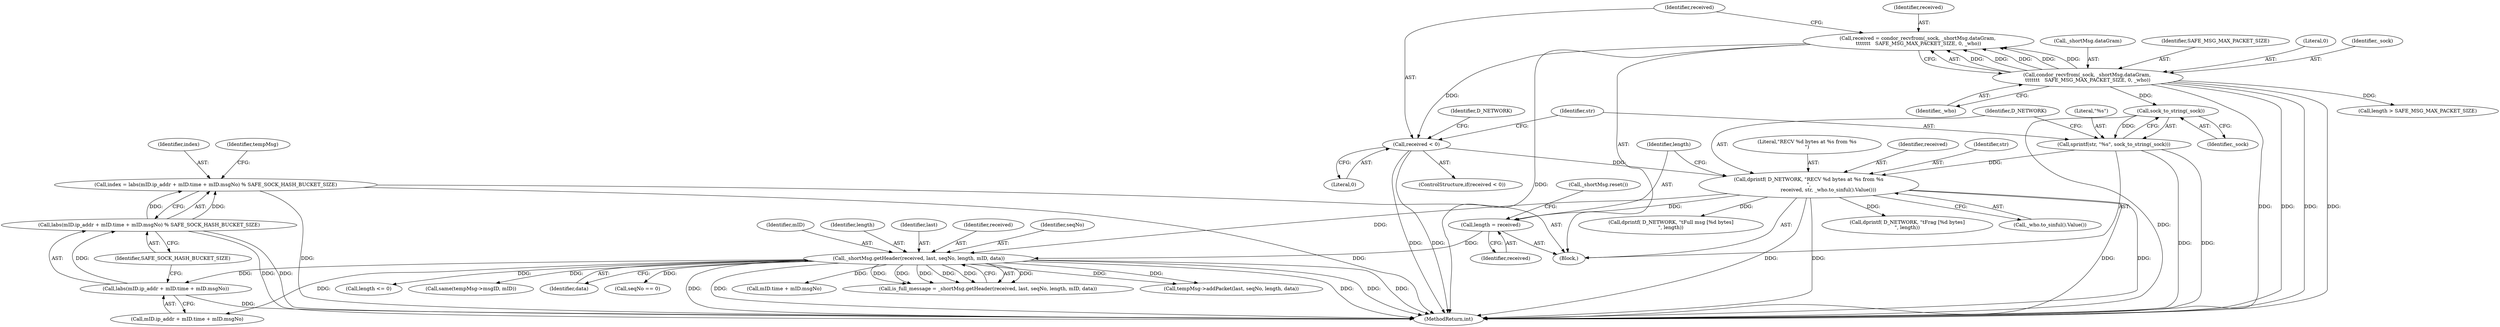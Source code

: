 digraph "0_htcondor_5e5571d1a431eb3c61977b6dd6ec90186ef79867_2@integer" {
"1000273" [label="(Call,index = labs(mID.ip_addr + mID.time + mID.msgNo) % SAFE_SOCK_HASH_BUCKET_SIZE)"];
"1000275" [label="(Call,labs(mID.ip_addr + mID.time + mID.msgNo) % SAFE_SOCK_HASH_BUCKET_SIZE)"];
"1000276" [label="(Call,labs(mID.ip_addr + mID.time + mID.msgNo))"];
"1000202" [label="(Call,_shortMsg.getHeader(received, last, seqNo, length, mID, data))"];
"1000189" [label="(Call,dprintf( D_NETWORK, \"RECV %d bytes at %s from %s\n\",\n                         received, str, _who.to_sinful().Value()))"];
"1000173" [label="(Call,received < 0)"];
"1000162" [label="(Call,received = condor_recvfrom(_sock, _shortMsg.dataGram, \n\t\t\t\t\t\t\t   SAFE_MSG_MAX_PACKET_SIZE, 0, _who))"];
"1000164" [label="(Call,condor_recvfrom(_sock, _shortMsg.dataGram, \n\t\t\t\t\t\t\t   SAFE_MSG_MAX_PACKET_SIZE, 0, _who))"];
"1000184" [label="(Call,sprintf(str, \"%s\", sock_to_string(_sock)))"];
"1000187" [label="(Call,sock_to_string(_sock))"];
"1000195" [label="(Call,length = received)"];
"1000409" [label="(Call,tempMsg->addPacket(last, seqNo, length, data))"];
"1000276" [label="(Call,labs(mID.ip_addr + mID.time + mID.msgNo))"];
"1000162" [label="(Call,received = condor_recvfrom(_sock, _shortMsg.dataGram, \n\t\t\t\t\t\t\t   SAFE_MSG_MAX_PACKET_SIZE, 0, _who))"];
"1000273" [label="(Call,index = labs(mID.ip_addr + mID.time + mID.msgNo) % SAFE_SOCK_HASH_BUCKET_SIZE)"];
"1000214" [label="(Call,length > SAFE_MSG_MAX_PACKET_SIZE)"];
"1000277" [label="(Call,mID.ip_addr + mID.time + mID.msgNo)"];
"1000263" [label="(Call,dprintf( D_NETWORK, \"\tFrag [%d bytes]\n\", length))"];
"1000198" [label="(Call,_shortMsg.reset())"];
"1000172" [label="(ControlStructure,if(received < 0))"];
"1000166" [label="(Call,_shortMsg.dataGram)"];
"1000185" [label="(Identifier,str)"];
"1000186" [label="(Literal,\"%s\")"];
"1000163" [label="(Identifier,received)"];
"1000274" [label="(Identifier,index)"];
"1000169" [label="(Identifier,SAFE_MSG_MAX_PACKET_SIZE)"];
"1000206" [label="(Identifier,length)"];
"1000204" [label="(Identifier,last)"];
"1000197" [label="(Identifier,received)"];
"1000109" [label="(Block,)"];
"1000194" [label="(Call,_who.to_sinful().Value())"];
"1000190" [label="(Identifier,D_NETWORK)"];
"1000195" [label="(Call,length = received)"];
"1000188" [label="(Identifier,_sock)"];
"1000288" [label="(Identifier,SAFE_SOCK_HASH_BUCKET_SIZE)"];
"1000281" [label="(Call,mID.time + mID.msgNo)"];
"1000173" [label="(Call,received < 0)"];
"1000200" [label="(Call,is_full_message = _shortMsg.getHeader(received, last, seqNo, length, mID, data))"];
"1000170" [label="(Literal,0)"];
"1000193" [label="(Identifier,str)"];
"1000174" [label="(Identifier,received)"];
"1000203" [label="(Identifier,received)"];
"1000205" [label="(Identifier,seqNo)"];
"1000189" [label="(Call,dprintf( D_NETWORK, \"RECV %d bytes at %s from %s\n\",\n                         received, str, _who.to_sinful().Value()))"];
"1000257" [label="(Call,dprintf( D_NETWORK, \"\tFull msg [%d bytes]\n\", length))"];
"1000164" [label="(Call,condor_recvfrom(_sock, _shortMsg.dataGram, \n\t\t\t\t\t\t\t   SAFE_MSG_MAX_PACKET_SIZE, 0, _who))"];
"1000184" [label="(Call,sprintf(str, \"%s\", sock_to_string(_sock)))"];
"1000491" [label="(MethodReturn,int)"];
"1000202" [label="(Call,_shortMsg.getHeader(received, last, seqNo, length, mID, data))"];
"1000175" [label="(Literal,0)"];
"1000207" [label="(Identifier,mID)"];
"1000196" [label="(Identifier,length)"];
"1000211" [label="(Call,length <= 0)"];
"1000290" [label="(Identifier,tempMsg)"];
"1000178" [label="(Identifier,D_NETWORK)"];
"1000191" [label="(Literal,\"RECV %d bytes at %s from %s\n\")"];
"1000275" [label="(Call,labs(mID.ip_addr + mID.time + mID.msgNo) % SAFE_SOCK_HASH_BUCKET_SIZE)"];
"1000192" [label="(Identifier,received)"];
"1000171" [label="(Identifier,_who)"];
"1000300" [label="(Call,same(tempMsg->msgID, mID))"];
"1000208" [label="(Identifier,data)"];
"1000165" [label="(Identifier,_sock)"];
"1000398" [label="(Call,seqNo == 0)"];
"1000187" [label="(Call,sock_to_string(_sock))"];
"1000273" -> "1000109"  [label="AST: "];
"1000273" -> "1000275"  [label="CFG: "];
"1000274" -> "1000273"  [label="AST: "];
"1000275" -> "1000273"  [label="AST: "];
"1000290" -> "1000273"  [label="CFG: "];
"1000273" -> "1000491"  [label="DDG: "];
"1000273" -> "1000491"  [label="DDG: "];
"1000275" -> "1000273"  [label="DDG: "];
"1000275" -> "1000273"  [label="DDG: "];
"1000275" -> "1000288"  [label="CFG: "];
"1000276" -> "1000275"  [label="AST: "];
"1000288" -> "1000275"  [label="AST: "];
"1000275" -> "1000491"  [label="DDG: "];
"1000275" -> "1000491"  [label="DDG: "];
"1000276" -> "1000275"  [label="DDG: "];
"1000276" -> "1000277"  [label="CFG: "];
"1000277" -> "1000276"  [label="AST: "];
"1000288" -> "1000276"  [label="CFG: "];
"1000276" -> "1000491"  [label="DDG: "];
"1000202" -> "1000276"  [label="DDG: "];
"1000202" -> "1000200"  [label="AST: "];
"1000202" -> "1000208"  [label="CFG: "];
"1000203" -> "1000202"  [label="AST: "];
"1000204" -> "1000202"  [label="AST: "];
"1000205" -> "1000202"  [label="AST: "];
"1000206" -> "1000202"  [label="AST: "];
"1000207" -> "1000202"  [label="AST: "];
"1000208" -> "1000202"  [label="AST: "];
"1000200" -> "1000202"  [label="CFG: "];
"1000202" -> "1000491"  [label="DDG: "];
"1000202" -> "1000491"  [label="DDG: "];
"1000202" -> "1000491"  [label="DDG: "];
"1000202" -> "1000491"  [label="DDG: "];
"1000202" -> "1000491"  [label="DDG: "];
"1000202" -> "1000200"  [label="DDG: "];
"1000202" -> "1000200"  [label="DDG: "];
"1000202" -> "1000200"  [label="DDG: "];
"1000202" -> "1000200"  [label="DDG: "];
"1000202" -> "1000200"  [label="DDG: "];
"1000202" -> "1000200"  [label="DDG: "];
"1000189" -> "1000202"  [label="DDG: "];
"1000195" -> "1000202"  [label="DDG: "];
"1000202" -> "1000211"  [label="DDG: "];
"1000202" -> "1000277"  [label="DDG: "];
"1000202" -> "1000281"  [label="DDG: "];
"1000202" -> "1000300"  [label="DDG: "];
"1000202" -> "1000398"  [label="DDG: "];
"1000202" -> "1000409"  [label="DDG: "];
"1000202" -> "1000409"  [label="DDG: "];
"1000189" -> "1000109"  [label="AST: "];
"1000189" -> "1000194"  [label="CFG: "];
"1000190" -> "1000189"  [label="AST: "];
"1000191" -> "1000189"  [label="AST: "];
"1000192" -> "1000189"  [label="AST: "];
"1000193" -> "1000189"  [label="AST: "];
"1000194" -> "1000189"  [label="AST: "];
"1000196" -> "1000189"  [label="CFG: "];
"1000189" -> "1000491"  [label="DDG: "];
"1000189" -> "1000491"  [label="DDG: "];
"1000189" -> "1000491"  [label="DDG: "];
"1000189" -> "1000491"  [label="DDG: "];
"1000173" -> "1000189"  [label="DDG: "];
"1000184" -> "1000189"  [label="DDG: "];
"1000189" -> "1000195"  [label="DDG: "];
"1000189" -> "1000257"  [label="DDG: "];
"1000189" -> "1000263"  [label="DDG: "];
"1000173" -> "1000172"  [label="AST: "];
"1000173" -> "1000175"  [label="CFG: "];
"1000174" -> "1000173"  [label="AST: "];
"1000175" -> "1000173"  [label="AST: "];
"1000178" -> "1000173"  [label="CFG: "];
"1000185" -> "1000173"  [label="CFG: "];
"1000173" -> "1000491"  [label="DDG: "];
"1000173" -> "1000491"  [label="DDG: "];
"1000162" -> "1000173"  [label="DDG: "];
"1000162" -> "1000109"  [label="AST: "];
"1000162" -> "1000164"  [label="CFG: "];
"1000163" -> "1000162"  [label="AST: "];
"1000164" -> "1000162"  [label="AST: "];
"1000174" -> "1000162"  [label="CFG: "];
"1000162" -> "1000491"  [label="DDG: "];
"1000164" -> "1000162"  [label="DDG: "];
"1000164" -> "1000162"  [label="DDG: "];
"1000164" -> "1000162"  [label="DDG: "];
"1000164" -> "1000162"  [label="DDG: "];
"1000164" -> "1000162"  [label="DDG: "];
"1000164" -> "1000171"  [label="CFG: "];
"1000165" -> "1000164"  [label="AST: "];
"1000166" -> "1000164"  [label="AST: "];
"1000169" -> "1000164"  [label="AST: "];
"1000170" -> "1000164"  [label="AST: "];
"1000171" -> "1000164"  [label="AST: "];
"1000164" -> "1000491"  [label="DDG: "];
"1000164" -> "1000491"  [label="DDG: "];
"1000164" -> "1000491"  [label="DDG: "];
"1000164" -> "1000491"  [label="DDG: "];
"1000164" -> "1000187"  [label="DDG: "];
"1000164" -> "1000214"  [label="DDG: "];
"1000184" -> "1000109"  [label="AST: "];
"1000184" -> "1000187"  [label="CFG: "];
"1000185" -> "1000184"  [label="AST: "];
"1000186" -> "1000184"  [label="AST: "];
"1000187" -> "1000184"  [label="AST: "];
"1000190" -> "1000184"  [label="CFG: "];
"1000184" -> "1000491"  [label="DDG: "];
"1000184" -> "1000491"  [label="DDG: "];
"1000187" -> "1000184"  [label="DDG: "];
"1000187" -> "1000188"  [label="CFG: "];
"1000188" -> "1000187"  [label="AST: "];
"1000187" -> "1000491"  [label="DDG: "];
"1000195" -> "1000109"  [label="AST: "];
"1000195" -> "1000197"  [label="CFG: "];
"1000196" -> "1000195"  [label="AST: "];
"1000197" -> "1000195"  [label="AST: "];
"1000198" -> "1000195"  [label="CFG: "];
}
